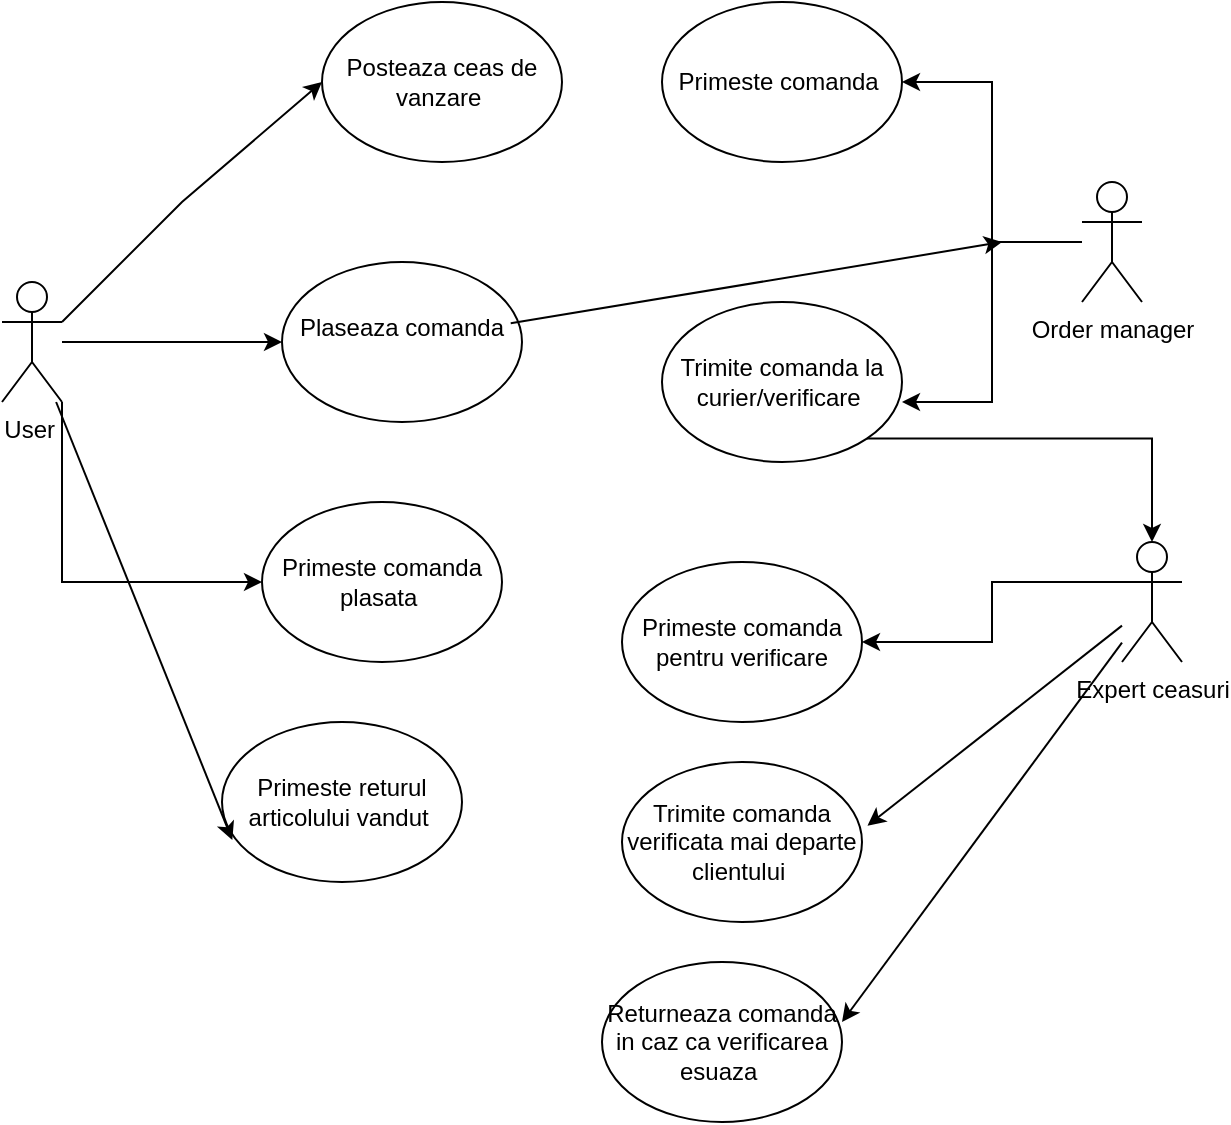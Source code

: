 <mxfile version="24.8.4">
  <diagram name="Page-1" id="WmJR1S-ph6hKWeaSapdm">
    <mxGraphModel dx="1050" dy="557" grid="1" gridSize="10" guides="1" tooltips="1" connect="1" arrows="1" fold="1" page="1" pageScale="1" pageWidth="850" pageHeight="1100" math="0" shadow="0">
      <root>
        <mxCell id="0" />
        <mxCell id="1" parent="0" />
        <mxCell id="zKqwj-Uou0jCGcT-ToWK-6" style="edgeStyle=orthogonalEdgeStyle;rounded=0;orthogonalLoop=1;jettySize=auto;html=1;" edge="1" parent="1" source="zKqwj-Uou0jCGcT-ToWK-1" target="zKqwj-Uou0jCGcT-ToWK-7">
          <mxGeometry relative="1" as="geometry">
            <mxPoint x="370" y="220" as="targetPoint" />
          </mxGeometry>
        </mxCell>
        <mxCell id="zKqwj-Uou0jCGcT-ToWK-33" style="edgeStyle=orthogonalEdgeStyle;rounded=0;orthogonalLoop=1;jettySize=auto;html=1;exitX=1;exitY=1;exitDx=0;exitDy=0;exitPerimeter=0;entryX=0;entryY=0.5;entryDx=0;entryDy=0;" edge="1" parent="1" source="zKqwj-Uou0jCGcT-ToWK-1" target="zKqwj-Uou0jCGcT-ToWK-32">
          <mxGeometry relative="1" as="geometry">
            <Array as="points">
              <mxPoint x="200" y="340" />
            </Array>
          </mxGeometry>
        </mxCell>
        <mxCell id="zKqwj-Uou0jCGcT-ToWK-1" value="User&amp;nbsp;" style="shape=umlActor;verticalLabelPosition=bottom;verticalAlign=top;html=1;outlineConnect=0;" vertex="1" parent="1">
          <mxGeometry x="170" y="190" width="30" height="60" as="geometry" />
        </mxCell>
        <mxCell id="zKqwj-Uou0jCGcT-ToWK-3" value="Posteaza ceas de vanzare&amp;nbsp;" style="ellipse;whiteSpace=wrap;html=1;" vertex="1" parent="1">
          <mxGeometry x="330" y="50" width="120" height="80" as="geometry" />
        </mxCell>
        <mxCell id="zKqwj-Uou0jCGcT-ToWK-5" value="" style="endArrow=classic;html=1;rounded=0;exitX=1;exitY=0.333;exitDx=0;exitDy=0;exitPerimeter=0;entryX=0;entryY=0.5;entryDx=0;entryDy=0;" edge="1" parent="1" source="zKqwj-Uou0jCGcT-ToWK-1" target="zKqwj-Uou0jCGcT-ToWK-3">
          <mxGeometry width="50" height="50" relative="1" as="geometry">
            <mxPoint x="400" y="320" as="sourcePoint" />
            <mxPoint x="450" y="270" as="targetPoint" />
            <Array as="points">
              <mxPoint x="260" y="150" />
            </Array>
          </mxGeometry>
        </mxCell>
        <mxCell id="zKqwj-Uou0jCGcT-ToWK-7" value="Plaseaza comanda&lt;div&gt;&lt;br&gt;&lt;/div&gt;" style="ellipse;whiteSpace=wrap;html=1;" vertex="1" parent="1">
          <mxGeometry x="310" y="180" width="120" height="80" as="geometry" />
        </mxCell>
        <mxCell id="zKqwj-Uou0jCGcT-ToWK-8" value="Primeste comanda&amp;nbsp;" style="ellipse;whiteSpace=wrap;html=1;" vertex="1" parent="1">
          <mxGeometry x="500" y="50" width="120" height="80" as="geometry" />
        </mxCell>
        <mxCell id="zKqwj-Uou0jCGcT-ToWK-10" style="edgeStyle=orthogonalEdgeStyle;rounded=0;orthogonalLoop=1;jettySize=auto;html=1;entryX=1;entryY=0.5;entryDx=0;entryDy=0;" edge="1" parent="1" source="zKqwj-Uou0jCGcT-ToWK-9" target="zKqwj-Uou0jCGcT-ToWK-8">
          <mxGeometry relative="1" as="geometry" />
        </mxCell>
        <mxCell id="zKqwj-Uou0jCGcT-ToWK-9" value="Order manager&lt;div&gt;&lt;br&gt;&lt;/div&gt;" style="shape=umlActor;verticalLabelPosition=bottom;verticalAlign=top;html=1;outlineConnect=0;" vertex="1" parent="1">
          <mxGeometry x="710" y="140" width="30" height="60" as="geometry" />
        </mxCell>
        <mxCell id="zKqwj-Uou0jCGcT-ToWK-41" style="edgeStyle=orthogonalEdgeStyle;rounded=0;orthogonalLoop=1;jettySize=auto;html=1;exitX=1;exitY=1;exitDx=0;exitDy=0;" edge="1" parent="1" source="zKqwj-Uou0jCGcT-ToWK-17" target="zKqwj-Uou0jCGcT-ToWK-19">
          <mxGeometry relative="1" as="geometry" />
        </mxCell>
        <mxCell id="zKqwj-Uou0jCGcT-ToWK-17" value="Trimite comanda la curier/verificare&amp;nbsp;" style="ellipse;whiteSpace=wrap;html=1;" vertex="1" parent="1">
          <mxGeometry x="500" y="200" width="120" height="80" as="geometry" />
        </mxCell>
        <mxCell id="zKqwj-Uou0jCGcT-ToWK-18" style="edgeStyle=orthogonalEdgeStyle;rounded=0;orthogonalLoop=1;jettySize=auto;html=1;entryX=1;entryY=0.625;entryDx=0;entryDy=0;entryPerimeter=0;" edge="1" parent="1" source="zKqwj-Uou0jCGcT-ToWK-9" target="zKqwj-Uou0jCGcT-ToWK-17">
          <mxGeometry relative="1" as="geometry" />
        </mxCell>
        <mxCell id="zKqwj-Uou0jCGcT-ToWK-22" style="edgeStyle=orthogonalEdgeStyle;rounded=0;orthogonalLoop=1;jettySize=auto;html=1;exitX=0;exitY=0.333;exitDx=0;exitDy=0;exitPerimeter=0;entryX=1;entryY=0.5;entryDx=0;entryDy=0;" edge="1" parent="1" source="zKqwj-Uou0jCGcT-ToWK-19" target="zKqwj-Uou0jCGcT-ToWK-21">
          <mxGeometry relative="1" as="geometry" />
        </mxCell>
        <mxCell id="zKqwj-Uou0jCGcT-ToWK-19" value="Expert ceasuri" style="shape=umlActor;verticalLabelPosition=bottom;verticalAlign=top;html=1;outlineConnect=0;" vertex="1" parent="1">
          <mxGeometry x="730" y="320" width="30" height="60" as="geometry" />
        </mxCell>
        <mxCell id="zKqwj-Uou0jCGcT-ToWK-21" value="Primeste comanda pentru verificare" style="ellipse;whiteSpace=wrap;html=1;" vertex="1" parent="1">
          <mxGeometry x="480" y="330" width="120" height="80" as="geometry" />
        </mxCell>
        <mxCell id="zKqwj-Uou0jCGcT-ToWK-24" value="Trimite comanda verificata mai departe clientului&amp;nbsp;" style="ellipse;whiteSpace=wrap;html=1;" vertex="1" parent="1">
          <mxGeometry x="480" y="430" width="120" height="80" as="geometry" />
        </mxCell>
        <mxCell id="zKqwj-Uou0jCGcT-ToWK-29" value="" style="endArrow=classic;html=1;rounded=0;entryX=1.023;entryY=0.398;entryDx=0;entryDy=0;entryPerimeter=0;" edge="1" parent="1" source="zKqwj-Uou0jCGcT-ToWK-19" target="zKqwj-Uou0jCGcT-ToWK-24">
          <mxGeometry width="50" height="50" relative="1" as="geometry">
            <mxPoint x="400" y="520" as="sourcePoint" />
            <mxPoint x="320" y="580" as="targetPoint" />
          </mxGeometry>
        </mxCell>
        <mxCell id="zKqwj-Uou0jCGcT-ToWK-30" value="Returneaza comanda in caz ca verificarea esuaza&amp;nbsp;" style="ellipse;whiteSpace=wrap;html=1;" vertex="1" parent="1">
          <mxGeometry x="470" y="530" width="120" height="80" as="geometry" />
        </mxCell>
        <mxCell id="zKqwj-Uou0jCGcT-ToWK-31" value="" style="endArrow=classic;html=1;rounded=0;entryX=1;entryY=0.375;entryDx=0;entryDy=0;entryPerimeter=0;" edge="1" parent="1" source="zKqwj-Uou0jCGcT-ToWK-19" target="zKqwj-Uou0jCGcT-ToWK-30">
          <mxGeometry width="50" height="50" relative="1" as="geometry">
            <mxPoint x="740" y="372" as="sourcePoint" />
            <mxPoint x="613" y="472" as="targetPoint" />
          </mxGeometry>
        </mxCell>
        <mxCell id="zKqwj-Uou0jCGcT-ToWK-32" value="Primeste comanda plasata&amp;nbsp;" style="ellipse;whiteSpace=wrap;html=1;" vertex="1" parent="1">
          <mxGeometry x="300" y="300" width="120" height="80" as="geometry" />
        </mxCell>
        <mxCell id="zKqwj-Uou0jCGcT-ToWK-34" value="Primeste returul articolului vandut&amp;nbsp;" style="ellipse;whiteSpace=wrap;html=1;" vertex="1" parent="1">
          <mxGeometry x="280" y="410" width="120" height="80" as="geometry" />
        </mxCell>
        <mxCell id="zKqwj-Uou0jCGcT-ToWK-37" value="" style="endArrow=classic;html=1;rounded=0;entryX=0.043;entryY=0.738;entryDx=0;entryDy=0;entryPerimeter=0;" edge="1" parent="1" source="zKqwj-Uou0jCGcT-ToWK-1" target="zKqwj-Uou0jCGcT-ToWK-34">
          <mxGeometry width="50" height="50" relative="1" as="geometry">
            <mxPoint x="400" y="320" as="sourcePoint" />
            <mxPoint x="450" y="270" as="targetPoint" />
          </mxGeometry>
        </mxCell>
        <mxCell id="zKqwj-Uou0jCGcT-ToWK-40" value="" style="endArrow=classic;html=1;rounded=0;exitX=0.953;exitY=0.383;exitDx=0;exitDy=0;exitPerimeter=0;" edge="1" parent="1" source="zKqwj-Uou0jCGcT-ToWK-7">
          <mxGeometry width="50" height="50" relative="1" as="geometry">
            <mxPoint x="400" y="320" as="sourcePoint" />
            <mxPoint x="670" y="170" as="targetPoint" />
          </mxGeometry>
        </mxCell>
      </root>
    </mxGraphModel>
  </diagram>
</mxfile>
